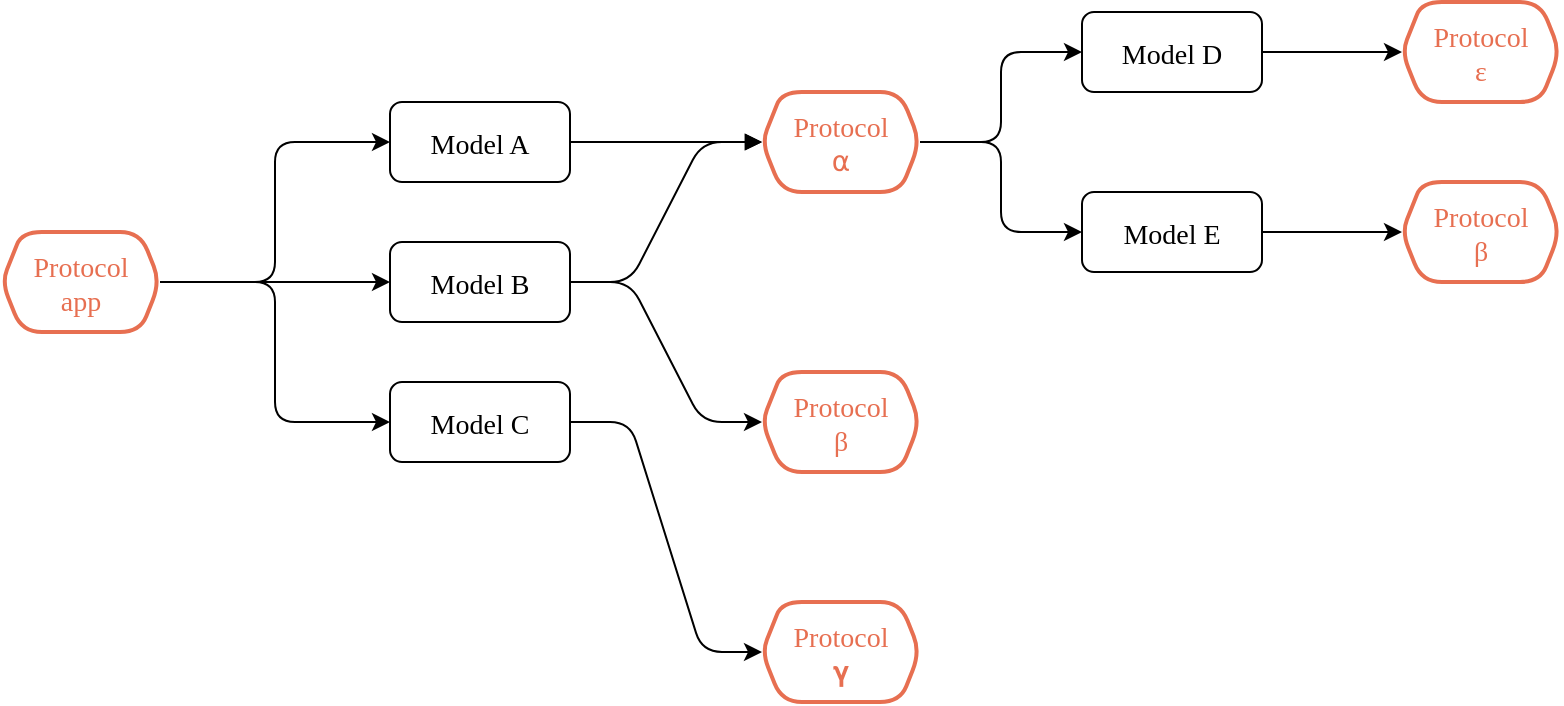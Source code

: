 <mxfile version="23.0.2" type="device">
  <diagram id="JGq5mMFjrIXwyw8050Zy" name="overview">
    <mxGraphModel dx="826" dy="617" grid="1" gridSize="10" guides="1" tooltips="1" connect="1" arrows="1" fold="1" page="1" pageScale="1" pageWidth="827" pageHeight="1169" math="0" shadow="0">
      <root>
        <mxCell id="0" />
        <mxCell id="1" parent="0" />
        <mxCell id="zwkG-bCpsD7iMPw7Cko9-1" value="" style="edgeStyle=orthogonalEdgeStyle;rounded=1;orthogonalLoop=1;jettySize=auto;curved=1;strokeWidth=1;endArrow=block;endFill=1;fontFamily=Space Grotesk;fontSize=14;" parent="1" source="zwkG-bCpsD7iMPw7Cko9-2" target="zwkG-bCpsD7iMPw7Cko9-8" edge="1">
          <mxGeometry relative="1" as="geometry" />
        </mxCell>
        <mxCell id="zwkG-bCpsD7iMPw7Cko9-2" value="Model A" style="rounded=1;fontFamily=Space Grotesk;fontSize=14;" parent="1" vertex="1">
          <mxGeometry x="284" y="230" width="90" height="40" as="geometry" />
        </mxCell>
        <mxCell id="zwkG-bCpsD7iMPw7Cko9-3" value="" style="edgeStyle=entityRelationEdgeStyle;rounded=1;orthogonalLoop=1;jettySize=auto;strokeWidth=1;endArrow=block;endFill=1;fontFamily=Space Grotesk;fontSize=14;" parent="1" source="zwkG-bCpsD7iMPw7Cko9-5" target="zwkG-bCpsD7iMPw7Cko9-8" edge="1">
          <mxGeometry relative="1" as="geometry" />
        </mxCell>
        <mxCell id="zwkG-bCpsD7iMPw7Cko9-4" value="" style="edgeStyle=entityRelationEdgeStyle;rounded=1;orthogonalLoop=1;jettySize=auto;entryX=0;entryY=0.5;entryDx=0;entryDy=0;endArrow=classic;endFill=1;fontFamily=Space Grotesk;fontSize=14;" parent="1" source="zwkG-bCpsD7iMPw7Cko9-5" target="zwkG-bCpsD7iMPw7Cko9-9" edge="1">
          <mxGeometry relative="1" as="geometry" />
        </mxCell>
        <mxCell id="zwkG-bCpsD7iMPw7Cko9-5" value="Model B" style="rounded=1;fontFamily=Space Grotesk;fontSize=14;" parent="1" vertex="1">
          <mxGeometry x="284" y="300" width="90" height="40" as="geometry" />
        </mxCell>
        <mxCell id="zwkG-bCpsD7iMPw7Cko9-11" style="edgeStyle=entityRelationEdgeStyle;rounded=1;orthogonalLoop=1;jettySize=auto;html=1;exitX=1;exitY=0.5;exitDx=0;exitDy=0;entryX=0;entryY=0.5;entryDx=0;entryDy=0;fontSize=14;" parent="1" source="zwkG-bCpsD7iMPw7Cko9-7" target="zwkG-bCpsD7iMPw7Cko9-10" edge="1">
          <mxGeometry relative="1" as="geometry" />
        </mxCell>
        <mxCell id="zwkG-bCpsD7iMPw7Cko9-7" value="Model C" style="rounded=1;fontFamily=Space Grotesk;fontSize=14;" parent="1" vertex="1">
          <mxGeometry x="284" y="370" width="90" height="40" as="geometry" />
        </mxCell>
        <mxCell id="zwkG-bCpsD7iMPw7Cko9-17" style="edgeStyle=orthogonalEdgeStyle;rounded=1;orthogonalLoop=1;jettySize=auto;html=1;entryX=0;entryY=0.5;entryDx=0;entryDy=0;fontSize=14;" parent="1" source="zwkG-bCpsD7iMPw7Cko9-8" target="zwkG-bCpsD7iMPw7Cko9-16" edge="1">
          <mxGeometry relative="1" as="geometry" />
        </mxCell>
        <mxCell id="zwkG-bCpsD7iMPw7Cko9-19" style="edgeStyle=orthogonalEdgeStyle;rounded=1;orthogonalLoop=1;jettySize=auto;html=1;exitX=1;exitY=0.5;exitDx=0;exitDy=0;entryX=0;entryY=0.5;entryDx=0;entryDy=0;fontSize=14;" parent="1" source="zwkG-bCpsD7iMPw7Cko9-8" target="zwkG-bCpsD7iMPw7Cko9-18" edge="1">
          <mxGeometry relative="1" as="geometry" />
        </mxCell>
        <mxCell id="zwkG-bCpsD7iMPw7Cko9-8" value="Protocol &#xa;⍺" style="shape=hexagon;perimeter=hexagonPerimeter2;fixedSize=1;rounded=1;size=10;fontFamily=Space Grotesk;strokeColor=#e76f51;strokeWidth=2;fontColor=#E76F51;fontSize=14;" parent="1" vertex="1">
          <mxGeometry x="470" y="225" width="79" height="50" as="geometry" />
        </mxCell>
        <mxCell id="zwkG-bCpsD7iMPw7Cko9-9" value="Protocol &#xa;β" style="shape=hexagon;perimeter=hexagonPerimeter2;fixedSize=1;rounded=1;size=10;fontFamily=Space Grotesk;strokeColor=#e76f51;strokeWidth=2;fontColor=#E76F51;fontSize=14;" parent="1" vertex="1">
          <mxGeometry x="470" y="365" width="79" height="50" as="geometry" />
        </mxCell>
        <mxCell id="zwkG-bCpsD7iMPw7Cko9-10" value="Protocol &#xa;𝛄" style="shape=hexagon;perimeter=hexagonPerimeter2;fixedSize=1;rounded=1;size=10;fontFamily=Space Grotesk;strokeColor=#e76f51;strokeWidth=2;fontColor=#E76F51;fontSize=14;" parent="1" vertex="1">
          <mxGeometry x="470" y="480" width="79" height="50" as="geometry" />
        </mxCell>
        <mxCell id="zwkG-bCpsD7iMPw7Cko9-13" style="edgeStyle=orthogonalEdgeStyle;rounded=1;orthogonalLoop=1;jettySize=auto;html=1;entryX=0;entryY=0.5;entryDx=0;entryDy=0;fontSize=14;" parent="1" source="zwkG-bCpsD7iMPw7Cko9-12" target="zwkG-bCpsD7iMPw7Cko9-2" edge="1">
          <mxGeometry relative="1" as="geometry" />
        </mxCell>
        <mxCell id="zwkG-bCpsD7iMPw7Cko9-14" style="edgeStyle=orthogonalEdgeStyle;rounded=1;orthogonalLoop=1;jettySize=auto;html=1;exitX=1;exitY=0.5;exitDx=0;exitDy=0;entryX=0;entryY=0.5;entryDx=0;entryDy=0;fontSize=14;" parent="1" source="zwkG-bCpsD7iMPw7Cko9-12" target="zwkG-bCpsD7iMPw7Cko9-5" edge="1">
          <mxGeometry relative="1" as="geometry" />
        </mxCell>
        <mxCell id="zwkG-bCpsD7iMPw7Cko9-15" style="edgeStyle=orthogonalEdgeStyle;rounded=1;orthogonalLoop=1;jettySize=auto;html=1;entryX=0;entryY=0.5;entryDx=0;entryDy=0;fontSize=14;" parent="1" source="zwkG-bCpsD7iMPw7Cko9-12" target="zwkG-bCpsD7iMPw7Cko9-7" edge="1">
          <mxGeometry relative="1" as="geometry" />
        </mxCell>
        <mxCell id="zwkG-bCpsD7iMPw7Cko9-12" value="Protocol &#xa;app" style="shape=hexagon;perimeter=hexagonPerimeter2;fixedSize=1;rounded=1;size=10;fontFamily=Space Grotesk;fontStyle=0;strokeColor=#e76f51;strokeWidth=2;fontColor=#E76F51;fontSize=14;" parent="1" vertex="1">
          <mxGeometry x="90" y="295" width="79" height="50" as="geometry" />
        </mxCell>
        <mxCell id="zwkG-bCpsD7iMPw7Cko9-26" style="edgeStyle=orthogonalEdgeStyle;rounded=1;orthogonalLoop=1;jettySize=auto;html=1;exitX=1;exitY=0.5;exitDx=0;exitDy=0;entryX=0;entryY=0.5;entryDx=0;entryDy=0;fontSize=14;" parent="1" source="zwkG-bCpsD7iMPw7Cko9-16" target="zwkG-bCpsD7iMPw7Cko9-25" edge="1">
          <mxGeometry relative="1" as="geometry" />
        </mxCell>
        <mxCell id="zwkG-bCpsD7iMPw7Cko9-16" value="Model D" style="rounded=1;fontFamily=Space Grotesk;fontSize=14;" parent="1" vertex="1">
          <mxGeometry x="630" y="185" width="90" height="40" as="geometry" />
        </mxCell>
        <mxCell id="zwkG-bCpsD7iMPw7Cko9-21" style="edgeStyle=orthogonalEdgeStyle;rounded=1;orthogonalLoop=1;jettySize=auto;html=1;entryX=0;entryY=0.5;entryDx=0;entryDy=0;fontSize=14;" parent="1" source="zwkG-bCpsD7iMPw7Cko9-18" target="zwkG-bCpsD7iMPw7Cko9-20" edge="1">
          <mxGeometry relative="1" as="geometry" />
        </mxCell>
        <mxCell id="zwkG-bCpsD7iMPw7Cko9-18" value="Model E" style="rounded=1;fontFamily=Space Grotesk;fontSize=14;" parent="1" vertex="1">
          <mxGeometry x="630" y="275" width="90" height="40" as="geometry" />
        </mxCell>
        <mxCell id="zwkG-bCpsD7iMPw7Cko9-20" value="Protocol &#xa;β" style="shape=hexagon;perimeter=hexagonPerimeter2;fixedSize=1;rounded=1;size=10;fontFamily=Space Grotesk;strokeColor=#e76f51;strokeWidth=2;fontColor=#E76F51;fontSize=14;" parent="1" vertex="1">
          <mxGeometry x="790" y="270" width="79" height="50" as="geometry" />
        </mxCell>
        <mxCell id="zwkG-bCpsD7iMPw7Cko9-25" value="Protocol &#xa;ε" style="shape=hexagon;perimeter=hexagonPerimeter2;fixedSize=1;rounded=1;size=10;fontFamily=Space Grotesk;strokeColor=#e76f51;strokeWidth=2;fontColor=#E76F51;fontSize=14;" parent="1" vertex="1">
          <mxGeometry x="790" y="180" width="79" height="50" as="geometry" />
        </mxCell>
      </root>
    </mxGraphModel>
  </diagram>
</mxfile>
